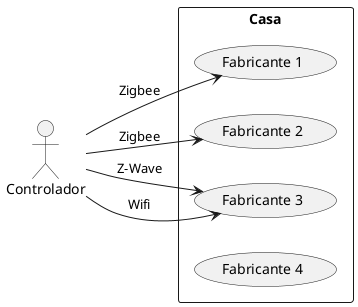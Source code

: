 @startuml
left to right direction
actor "Controlador" as fc
rectangle Casa {
  usecase "Fabricante 1" as UC1
  usecase "Fabricante 2" as UC2
  usecase "Fabricante 3" as UC3
  usecase "Fabricante 4" as UC4
} 
fc --> UC1 : Zigbee 
fc --> UC2 : Zigbee 
fc --> UC3 : Z-Wave
fc --> UC3 : Wifi
@enduml
